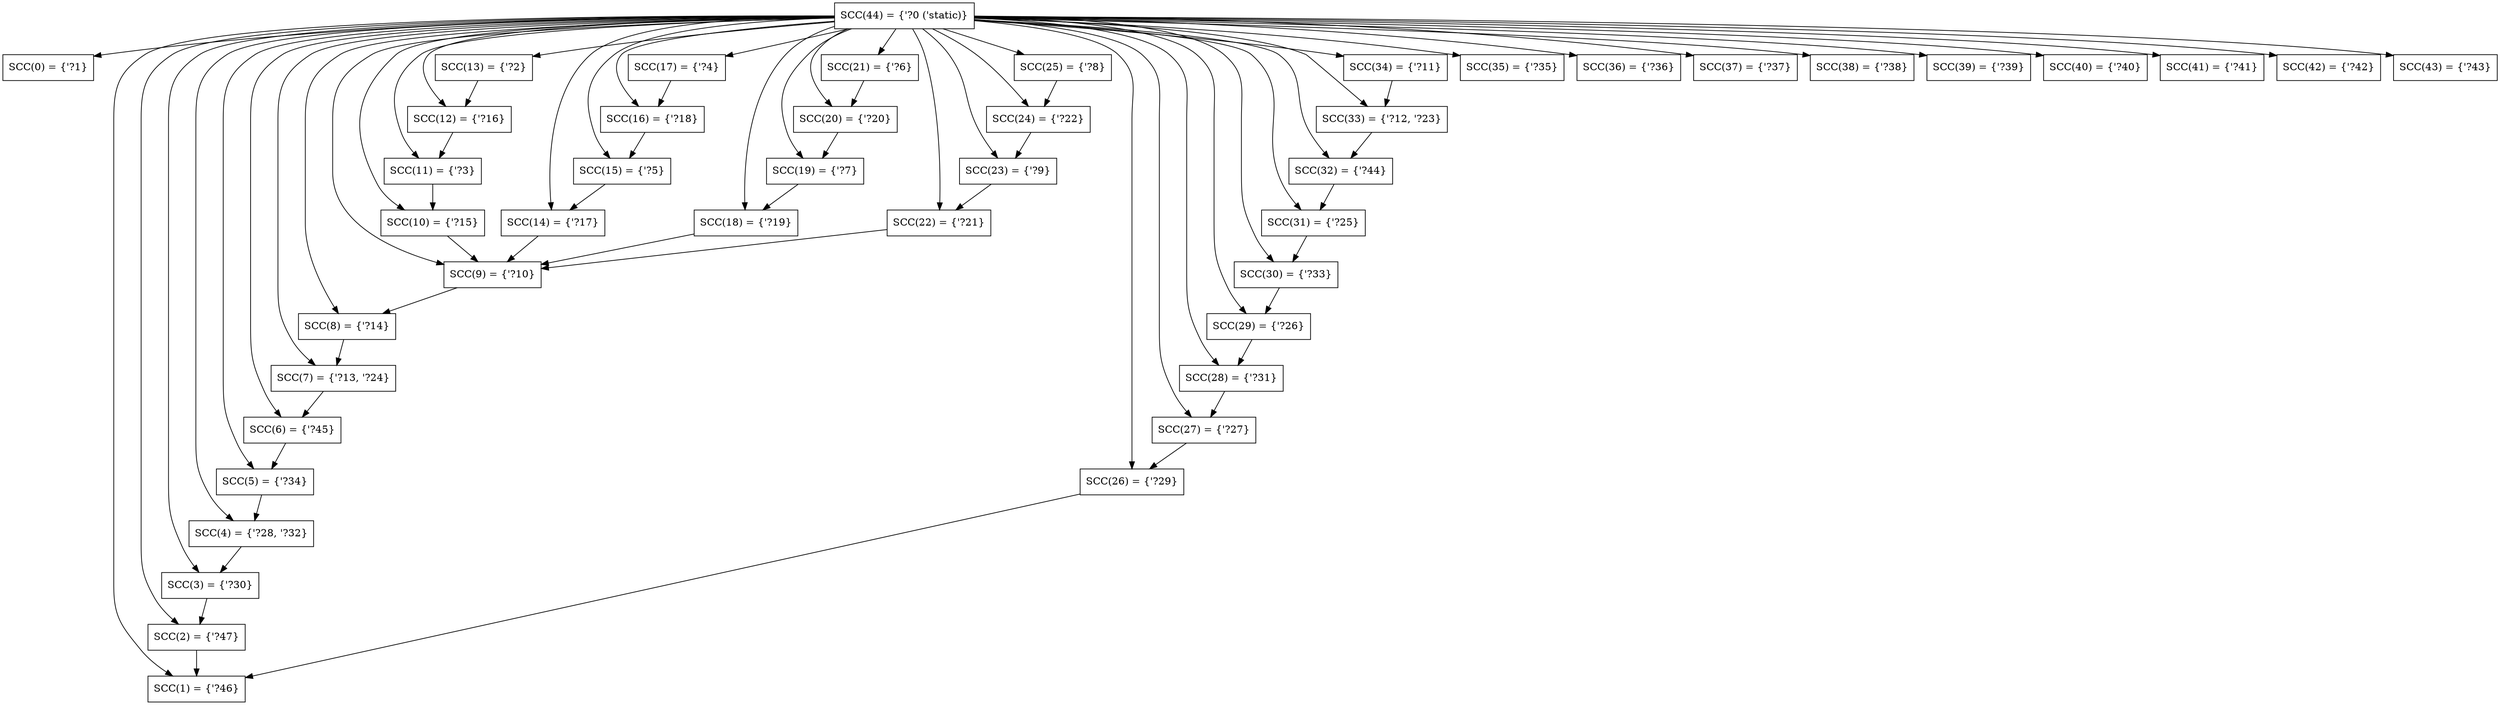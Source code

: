 digraph RegionInferenceContext {
    r0[label="SCC(0) = {\'?1}"][shape="box"];
    r1[label="SCC(1) = {\'?46}"][shape="box"];
    r2[label="SCC(2) = {\'?47}"][shape="box"];
    r3[label="SCC(3) = {\'?30}"][shape="box"];
    r4[label="SCC(4) = {\'?28, \'?32}"][shape="box"];
    r5[label="SCC(5) = {\'?34}"][shape="box"];
    r6[label="SCC(6) = {\'?45}"][shape="box"];
    r7[label="SCC(7) = {\'?13, \'?24}"][shape="box"];
    r8[label="SCC(8) = {\'?14}"][shape="box"];
    r9[label="SCC(9) = {\'?10}"][shape="box"];
    r10[label="SCC(10) = {\'?15}"][shape="box"];
    r11[label="SCC(11) = {\'?3}"][shape="box"];
    r12[label="SCC(12) = {\'?16}"][shape="box"];
    r13[label="SCC(13) = {\'?2}"][shape="box"];
    r14[label="SCC(14) = {\'?17}"][shape="box"];
    r15[label="SCC(15) = {\'?5}"][shape="box"];
    r16[label="SCC(16) = {\'?18}"][shape="box"];
    r17[label="SCC(17) = {\'?4}"][shape="box"];
    r18[label="SCC(18) = {\'?19}"][shape="box"];
    r19[label="SCC(19) = {\'?7}"][shape="box"];
    r20[label="SCC(20) = {\'?20}"][shape="box"];
    r21[label="SCC(21) = {\'?6}"][shape="box"];
    r22[label="SCC(22) = {\'?21}"][shape="box"];
    r23[label="SCC(23) = {\'?9}"][shape="box"];
    r24[label="SCC(24) = {\'?22}"][shape="box"];
    r25[label="SCC(25) = {\'?8}"][shape="box"];
    r26[label="SCC(26) = {\'?29}"][shape="box"];
    r27[label="SCC(27) = {\'?27}"][shape="box"];
    r28[label="SCC(28) = {\'?31}"][shape="box"];
    r29[label="SCC(29) = {\'?26}"][shape="box"];
    r30[label="SCC(30) = {\'?33}"][shape="box"];
    r31[label="SCC(31) = {\'?25}"][shape="box"];
    r32[label="SCC(32) = {\'?44}"][shape="box"];
    r33[label="SCC(33) = {\'?12, \'?23}"][shape="box"];
    r34[label="SCC(34) = {\'?11}"][shape="box"];
    r35[label="SCC(35) = {\'?35}"][shape="box"];
    r36[label="SCC(36) = {\'?36}"][shape="box"];
    r37[label="SCC(37) = {\'?37}"][shape="box"];
    r38[label="SCC(38) = {\'?38}"][shape="box"];
    r39[label="SCC(39) = {\'?39}"][shape="box"];
    r40[label="SCC(40) = {\'?40}"][shape="box"];
    r41[label="SCC(41) = {\'?41}"][shape="box"];
    r42[label="SCC(42) = {\'?42}"][shape="box"];
    r43[label="SCC(43) = {\'?43}"][shape="box"];
    r44[label="SCC(44) = {\'?0 (\'static)}"][shape="box"];
    r2 -> r1[label=""];
    r3 -> r2[label=""];
    r4 -> r3[label=""];
    r5 -> r4[label=""];
    r6 -> r5[label=""];
    r7 -> r6[label=""];
    r8 -> r7[label=""];
    r9 -> r8[label=""];
    r10 -> r9[label=""];
    r11 -> r10[label=""];
    r12 -> r11[label=""];
    r13 -> r12[label=""];
    r14 -> r9[label=""];
    r15 -> r14[label=""];
    r16 -> r15[label=""];
    r17 -> r16[label=""];
    r18 -> r9[label=""];
    r19 -> r18[label=""];
    r20 -> r19[label=""];
    r21 -> r20[label=""];
    r22 -> r9[label=""];
    r23 -> r22[label=""];
    r24 -> r23[label=""];
    r25 -> r24[label=""];
    r26 -> r1[label=""];
    r27 -> r26[label=""];
    r28 -> r27[label=""];
    r29 -> r28[label=""];
    r30 -> r29[label=""];
    r31 -> r30[label=""];
    r32 -> r31[label=""];
    r33 -> r32[label=""];
    r34 -> r33[label=""];
    r44 -> r0[label=""];
    r44 -> r13[label=""];
    r44 -> r11[label=""];
    r44 -> r17[label=""];
    r44 -> r15[label=""];
    r44 -> r21[label=""];
    r44 -> r19[label=""];
    r44 -> r25[label=""];
    r44 -> r23[label=""];
    r44 -> r9[label=""];
    r44 -> r34[label=""];
    r44 -> r33[label=""];
    r44 -> r7[label=""];
    r44 -> r8[label=""];
    r44 -> r10[label=""];
    r44 -> r12[label=""];
    r44 -> r14[label=""];
    r44 -> r16[label=""];
    r44 -> r18[label=""];
    r44 -> r20[label=""];
    r44 -> r22[label=""];
    r44 -> r24[label=""];
    r44 -> r31[label=""];
    r44 -> r29[label=""];
    r44 -> r27[label=""];
    r44 -> r4[label=""];
    r44 -> r26[label=""];
    r44 -> r3[label=""];
    r44 -> r28[label=""];
    r44 -> r30[label=""];
    r44 -> r5[label=""];
    r44 -> r35[label=""];
    r44 -> r36[label=""];
    r44 -> r37[label=""];
    r44 -> r38[label=""];
    r44 -> r39[label=""];
    r44 -> r40[label=""];
    r44 -> r41[label=""];
    r44 -> r42[label=""];
    r44 -> r43[label=""];
    r44 -> r32[label=""];
    r44 -> r6[label=""];
    r44 -> r1[label=""];
    r44 -> r2[label=""];
}
